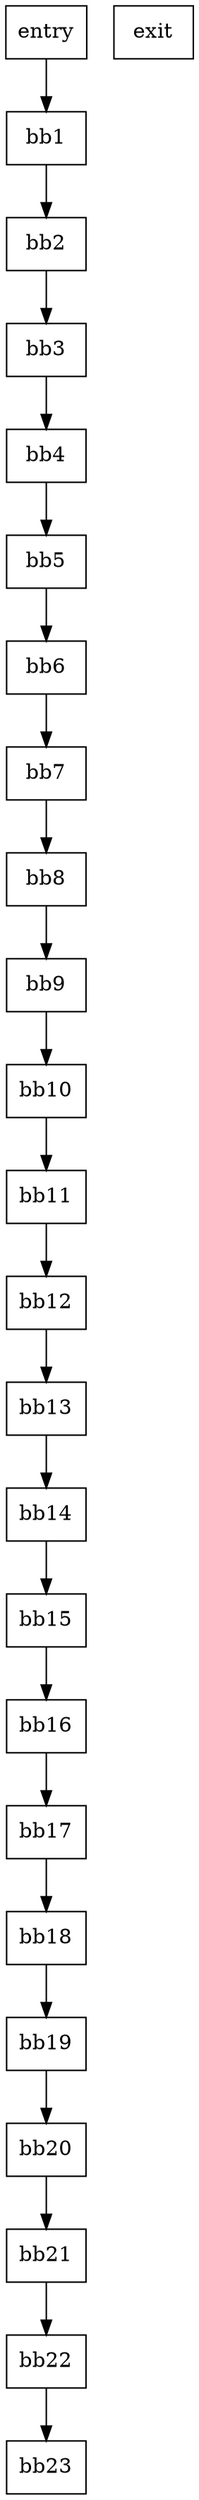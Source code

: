 digraph "CFG" {
  node [shape=box];
  entry;
  entry -> "bb1";
  "bb1" -> "bb2";
  "bb2" -> "bb3";
  "bb3" -> "bb4";
  "bb4" -> "bb5";
  "bb5" -> "bb6";
  "bb6" -> "bb7";
  "bb7" -> "bb8";
  "bb8" -> "bb9";
  "bb9" -> "bb10";
  "bb10" -> "bb11";
  "bb11" -> "bb12";
  "bb12" -> "bb13";
  "bb13" -> "bb14";
  "bb14" -> "bb15";
  "bb15" -> "bb16";
  "bb16" -> "bb17";
  "bb17" -> "bb18";
  "bb18" -> "bb19";
  "bb19" -> "bb20";
  "bb20" -> "bb21";
  "bb21" -> "bb22";
  "bb22" -> "bb23";
  exit;
}